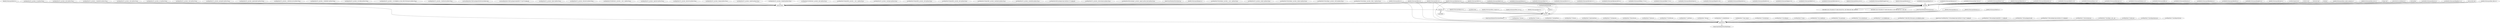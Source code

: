 digraph G {
	"/home/vinay/Desktop/SS/test/finalOutput"
	"python(5973)"
	"python(5973)" -> "/home/vinay/Desktop/SS/test/finalOutput"
	"python(5973)"
	"/lib/x86_64-linux-gnu/libc.so.6"
	"/lib/x86_64-linux-gnu/libc.so.6" -> "python(5973)"
	"python(5973)"
	"/lib/x86_64-linux-gnu/libpthread.so.0"
	"/lib/x86_64-linux-gnu/libpthread.so.0" -> "python(5973)"
	"python(5973)"
	"/lib/x86_64-linux-gnu/libdl.so.2"
	"/lib/x86_64-linux-gnu/libdl.so.2" -> "python(5973)"
	"python(5973)"
	"/lib/x86_64-linux-gnu/libutil.so.1"
	"/lib/x86_64-linux-gnu/libutil.so.1" -> "python(5973)"
	"python(5973)"
	"/lib/x86_64-linux-gnu/libz.so.1"
	"/lib/x86_64-linux-gnu/libz.so.1" -> "python(5973)"
	"python(5973)"
	"/lib/x86_64-linux-gnu/libm.so.6"
	"/lib/x86_64-linux-gnu/libm.so.6" -> "python(5973)"
	"python(5973)"
	"/usr/lib/python2.7/site.pyc"
	"/usr/lib/python2.7/site.pyc" -> "python(5973)"
	"python(5973)"
	"/usr/lib/python2.7/os.pyc"
	"/usr/lib/python2.7/os.pyc" -> "python(5973)"
	"python(5973)"
	"/usr/lib/python2.7/posixpath.pyc"
	"/usr/lib/python2.7/posixpath.pyc" -> "python(5973)"
	"python(5973)"
	"/usr/lib/python2.7/stat.pyc"
	"/usr/lib/python2.7/stat.pyc" -> "python(5973)"
	"python(5973)"
	"/usr/lib/python2.7/genericpath.pyc"
	"/usr/lib/python2.7/genericpath.pyc" -> "python(5973)"
	"python(5973)"
	"/usr/lib/python2.7/warnings.pyc"
	"/usr/lib/python2.7/warnings.pyc" -> "python(5973)"
	"python(5973)"
	"/usr/lib/python2.7/linecache.pyc"
	"/usr/lib/python2.7/linecache.pyc" -> "python(5973)"
	"python(5973)"
	"/usr/lib/python2.7/types.pyc"
	"/usr/lib/python2.7/types.pyc" -> "python(5973)"
	"python(5973)"
	"/usr/lib/python2.7/UserDict.pyc"
	"/usr/lib/python2.7/UserDict.pyc" -> "python(5973)"
	"python(5973)"
	"/usr/lib/python2.7/_abcoll.pyc"
	"/usr/lib/python2.7/_abcoll.pyc" -> "python(5973)"
	"python(5973)"
	"/usr/lib/python2.7/abc.pyc"
	"/usr/lib/python2.7/abc.pyc" -> "python(5973)"
	"python(5973)"
	"/usr/lib/python2.7/_weakrefset.pyc"
	"/usr/lib/python2.7/_weakrefset.pyc" -> "python(5973)"
	"python(5973)"
	"/usr/lib/python2.7/copy_reg.pyc"
	"/usr/lib/python2.7/copy_reg.pyc" -> "python(5973)"
	"python(5973)"
	"/usr/lib/python2.7/traceback.pyc"
	"/usr/lib/python2.7/traceback.pyc" -> "python(5973)"
	"python(5973)"
	"/usr/lib/python2.7/sysconfig.pyc"
	"/usr/lib/python2.7/sysconfig.pyc" -> "python(5973)"
	"python(5973)"
	"/usr/lib/python2.7/re.pyc"
	"/usr/lib/python2.7/re.pyc" -> "python(5973)"
	"python(5973)"
	"/usr/lib/python2.7/sre_compile.pyc"
	"/usr/lib/python2.7/sre_compile.pyc" -> "python(5973)"
	"python(5973)"
	"/usr/lib/python2.7/sre_parse.pyc"
	"/usr/lib/python2.7/sre_parse.pyc" -> "python(5973)"
	"python(5973)"
	"/usr/lib/python2.7/sre_constants.pyc"
	"/usr/lib/python2.7/sre_constants.pyc" -> "python(5973)"
	"python(5973)"
	"/usr/lib/python2.7/_sysconfigdata.pyc"
	"/usr/lib/python2.7/_sysconfigdata.pyc" -> "python(5973)"
	"python(5973)"
	"/usr/lib/python2.7/plat-x86_64-linux-gnu/_sysconfigdata_nd.pyc"
	"/usr/lib/python2.7/plat-x86_64-linux-gnu/_sysconfigdata_nd.pyc" -> "python(5973)"
	"python(5973)"
	"/home/vinay/.local/lib/python2.7/site-packages/zope.interface-5.4.0-py2.7-nspkg.pth"
	"/home/vinay/.local/lib/python2.7/site-packages/zope.interface-5.4.0-py2.7-nspkg.pth" -> "python(5973)"
	"python(5973)"
	"/usr/lib/python2.7/dist-packages/matplotlib-2.1.1-nspkg.pth"
	"/usr/lib/python2.7/dist-packages/matplotlib-2.1.1-nspkg.pth" -> "python(5973)"
	"python(5973)"
	"/usr/lib/python2.7/dist-packages/wx.pth"
	"/usr/lib/python2.7/dist-packages/wx.pth" -> "python(5973)"
	"python(5973)"
	"/usr/lib/python2.7/dist-packages/zope.interface-4.3.2-nspkg.pth"
	"/usr/lib/python2.7/dist-packages/zope.interface-4.3.2-nspkg.pth" -> "python(5973)"
	"python(5973)"
	"/usr/lib/python2.7/sitecustomize.pyc"
	"/usr/lib/python2.7/sitecustomize.pyc" -> "python(5973)"
	"python(5973)"
	"/usr/lib/python2.7/encodings/__init__.pyc"
	"/usr/lib/python2.7/encodings/__init__.pyc" -> "python(5973)"
	"python(5973)"
	"/usr/lib/python2.7/codecs.pyc"
	"/usr/lib/python2.7/codecs.pyc" -> "python(5973)"
	"python(5973)"
	"/usr/lib/python2.7/encodings/aliases.pyc"
	"/usr/lib/python2.7/encodings/aliases.pyc" -> "python(5973)"
	"python(5973)"
	"/usr/lib/python2.7/encodings/utf_8.pyc"
	"/usr/lib/python2.7/encodings/utf_8.pyc" -> "python(5973)"
	"python(5973)"
	"/home/vinay/Desktop/SS/test/inner/final.py"
	"/home/vinay/Desktop/SS/test/inner/final.py" -> "python(5973)"
	"/home/vinay/Desktop/SS/test/inner/final.py"
	"tar(5970)"
	"tar(5970)" -> "/home/vinay/Desktop/SS/test/inner/final.py"
	"tar(5970)"
	"/lib/x86_64-linux-gnu/libacl.so.1"
	"/lib/x86_64-linux-gnu/libacl.so.1" -> "tar(5970)"
	"tar(5970)"
	"/lib/x86_64-linux-gnu/libselinux.so.1"
	"/lib/x86_64-linux-gnu/libselinux.so.1" -> "tar(5970)"
	"tar(5970)"
	"/lib/x86_64-linux-gnu/libc.so.6"
	"/lib/x86_64-linux-gnu/libc.so.6" -> "tar(5970)"
	"tar(5970)"
	"/lib/x86_64-linux-gnu/libattr.so.1"
	"/lib/x86_64-linux-gnu/libattr.so.1" -> "tar(5970)"
	"tar(5970)"
	"/lib/x86_64-linux-gnu/libpcre.so.3"
	"/lib/x86_64-linux-gnu/libpcre.so.3" -> "tar(5970)"
	"tar(5970)"
	"/lib/x86_64-linux-gnu/libdl.so.2"
	"/lib/x86_64-linux-gnu/libdl.so.2" -> "tar(5970)"
	"tar(5970)"
	"/lib/x86_64-linux-gnu/libpthread.so.0"
	"/lib/x86_64-linux-gnu/libpthread.so.0" -> "tar(5970)"
	"tar(5970)"
	"/proc/filesystems"
	"/proc/filesystems" -> "tar(5970)"
	"tar(5970)"
	"/dev/pts/2"
	"/dev/pts/2" -> "tar(5970)"
	"tar(5970)"
	"/home/vinay/Desktop/SS/test/inner.tar.xz"
	"/home/vinay/Desktop/SS/test/inner.tar.xz" -> "tar(5970)"
	"tar(5970)"
	"/etc/nsswitch.conf"
	"/etc/nsswitch.conf" -> "tar(5970)"
	"tar(5970)"
	"/lib/x86_64-linux-gnu/libnss_compat.so.2"
	"/lib/x86_64-linux-gnu/libnss_compat.so.2" -> "tar(5970)"
	"tar(5970)"
	"/lib/x86_64-linux-gnu/libnss_nis.so.2"
	"/lib/x86_64-linux-gnu/libnss_nis.so.2" -> "tar(5970)"
	"tar(5970)"
	"/lib/x86_64-linux-gnu/libnsl.so.1"
	"/lib/x86_64-linux-gnu/libnsl.so.1" -> "tar(5970)"
	"tar(5970)"
	"/lib/x86_64-linux-gnu/libnss_files.so.2"
	"/lib/x86_64-linux-gnu/libnss_files.so.2" -> "tar(5970)"
	"tar(5970)"
	"tar(5971)"
	"tar(5971)" -> "tar(5970)"
	"/dev/pts/2"
	"bash(4886)"
	"bash(4886)" -> "/dev/pts/2"
	"/dev/pts/2"
	"curl(5965)"
	"curl(5965)" -> "/dev/pts/2"
	"/dev/pts/2"
	"python3(5963)"
	"python3(5963)" -> "/dev/pts/2"
	"/home/vinay/Desktop/SS/test/inner.tar.xz"
	"curl(5965)"
	"curl(5965)" -> "/home/vinay/Desktop/SS/test/inner.tar.xz"
	"tar(5971)"
	"/usr/share/locale/locale.alias"
	"/usr/share/locale/locale.alias" -> "tar(5971)"
	"bash(4886)"
	"/dev/pts/2"
	"/dev/pts/2" -> "bash(4886)"
	"curl(5965)"
	"/usr/lib/x86_64-linux-gnu/libcurl.so.4"
	"/usr/lib/x86_64-linux-gnu/libcurl.so.4" -> "curl(5965)"
	"curl(5965)"
	"/lib/x86_64-linux-gnu/libz.so.1"
	"/lib/x86_64-linux-gnu/libz.so.1" -> "curl(5965)"
	"curl(5965)"
	"/lib/x86_64-linux-gnu/libpthread.so.0"
	"/lib/x86_64-linux-gnu/libpthread.so.0" -> "curl(5965)"
	"curl(5965)"
	"/lib/x86_64-linux-gnu/libc.so.6"
	"/lib/x86_64-linux-gnu/libc.so.6" -> "curl(5965)"
	"curl(5965)"
	"/usr/lib/x86_64-linux-gnu/libnghttp2.so.14"
	"/usr/lib/x86_64-linux-gnu/libnghttp2.so.14" -> "curl(5965)"
	"curl(5965)"
	"/usr/lib/x86_64-linux-gnu/libidn2.so.0"
	"/usr/lib/x86_64-linux-gnu/libidn2.so.0" -> "curl(5965)"
	"curl(5965)"
	"/usr/lib/x86_64-linux-gnu/librtmp.so.1"
	"/usr/lib/x86_64-linux-gnu/librtmp.so.1" -> "curl(5965)"
	"curl(5965)"
	"/usr/lib/x86_64-linux-gnu/libpsl.so.5"
	"/usr/lib/x86_64-linux-gnu/libpsl.so.5" -> "curl(5965)"
	"curl(5965)"
	"/usr/lib/x86_64-linux-gnu/libssl.so.1.1"
	"/usr/lib/x86_64-linux-gnu/libssl.so.1.1" -> "curl(5965)"
	"curl(5965)"
	"/usr/lib/x86_64-linux-gnu/libcrypto.so.1.1"
	"/usr/lib/x86_64-linux-gnu/libcrypto.so.1.1" -> "curl(5965)"
	"curl(5965)"
	"/usr/lib/x86_64-linux-gnu/libgssapi_krb5.so.2"
	"/usr/lib/x86_64-linux-gnu/libgssapi_krb5.so.2" -> "curl(5965)"
	"curl(5965)"
	"/usr/lib/x86_64-linux-gnu/libldap_r-2.4.so.2"
	"/usr/lib/x86_64-linux-gnu/libldap_r-2.4.so.2" -> "curl(5965)"
	"curl(5965)"
	"/usr/lib/x86_64-linux-gnu/liblber-2.4.so.2"
	"/usr/lib/x86_64-linux-gnu/liblber-2.4.so.2" -> "curl(5965)"
	"curl(5965)"
	"/usr/lib/x86_64-linux-gnu/libunistring.so.2"
	"/usr/lib/x86_64-linux-gnu/libunistring.so.2" -> "curl(5965)"
	"curl(5965)"
	"/usr/lib/x86_64-linux-gnu/libgnutls.so.30"
	"/usr/lib/x86_64-linux-gnu/libgnutls.so.30" -> "curl(5965)"
	"curl(5965)"
	"/usr/lib/x86_64-linux-gnu/libhogweed.so.4"
	"/usr/lib/x86_64-linux-gnu/libhogweed.so.4" -> "curl(5965)"
	"curl(5965)"
	"/usr/lib/x86_64-linux-gnu/libnettle.so.6"
	"/usr/lib/x86_64-linux-gnu/libnettle.so.6" -> "curl(5965)"
	"curl(5965)"
	"/usr/lib/x86_64-linux-gnu/libgmp.so.10"
	"/usr/lib/x86_64-linux-gnu/libgmp.so.10" -> "curl(5965)"
	"curl(5965)"
	"/lib/x86_64-linux-gnu/libdl.so.2"
	"/lib/x86_64-linux-gnu/libdl.so.2" -> "curl(5965)"
	"curl(5965)"
	"/usr/lib/x86_64-linux-gnu/libkrb5.so.3"
	"/usr/lib/x86_64-linux-gnu/libkrb5.so.3" -> "curl(5965)"
	"curl(5965)"
	"/usr/lib/x86_64-linux-gnu/libk5crypto.so.3"
	"/usr/lib/x86_64-linux-gnu/libk5crypto.so.3" -> "curl(5965)"
	"curl(5965)"
	"/lib/x86_64-linux-gnu/libcom_err.so.2"
	"/lib/x86_64-linux-gnu/libcom_err.so.2" -> "curl(5965)"
	"curl(5965)"
	"/usr/lib/x86_64-linux-gnu/libkrb5support.so.0"
	"/usr/lib/x86_64-linux-gnu/libkrb5support.so.0" -> "curl(5965)"
	"curl(5965)"
	"/lib/x86_64-linux-gnu/libresolv.so.2"
	"/lib/x86_64-linux-gnu/libresolv.so.2" -> "curl(5965)"
	"curl(5965)"
	"/usr/lib/x86_64-linux-gnu/libsasl2.so.2"
	"/usr/lib/x86_64-linux-gnu/libsasl2.so.2" -> "curl(5965)"
	"curl(5965)"
	"/usr/lib/x86_64-linux-gnu/libgssapi.so.3"
	"/usr/lib/x86_64-linux-gnu/libgssapi.so.3" -> "curl(5965)"
	"curl(5965)"
	"/usr/lib/x86_64-linux-gnu/libp11-kit.so.0"
	"/usr/lib/x86_64-linux-gnu/libp11-kit.so.0" -> "curl(5965)"
	"curl(5965)"
	"/usr/lib/x86_64-linux-gnu/libtasn1.so.6"
	"/usr/lib/x86_64-linux-gnu/libtasn1.so.6" -> "curl(5965)"
	"curl(5965)"
	"/lib/x86_64-linux-gnu/libkeyutils.so.1"
	"/lib/x86_64-linux-gnu/libkeyutils.so.1" -> "curl(5965)"
	"curl(5965)"
	"/usr/lib/x86_64-linux-gnu/libheimntlm.so.0"
	"/usr/lib/x86_64-linux-gnu/libheimntlm.so.0" -> "curl(5965)"
	"curl(5965)"
	"/usr/lib/x86_64-linux-gnu/libkrb5.so.26"
	"/usr/lib/x86_64-linux-gnu/libkrb5.so.26" -> "curl(5965)"
	"curl(5965)"
	"/usr/lib/x86_64-linux-gnu/libasn1.so.8"
	"/usr/lib/x86_64-linux-gnu/libasn1.so.8" -> "curl(5965)"
	"curl(5965)"
	"/usr/lib/x86_64-linux-gnu/libhcrypto.so.4"
	"/usr/lib/x86_64-linux-gnu/libhcrypto.so.4" -> "curl(5965)"
	"curl(5965)"
	"/usr/lib/x86_64-linux-gnu/libroken.so.18"
	"/usr/lib/x86_64-linux-gnu/libroken.so.18" -> "curl(5965)"
	"curl(5965)"
	"/usr/lib/x86_64-linux-gnu/libffi.so.6"
	"/usr/lib/x86_64-linux-gnu/libffi.so.6" -> "curl(5965)"
	"curl(5965)"
	"/usr/lib/x86_64-linux-gnu/libwind.so.0"
	"/usr/lib/x86_64-linux-gnu/libwind.so.0" -> "curl(5965)"
	"curl(5965)"
	"/usr/lib/x86_64-linux-gnu/libheimbase.so.1"
	"/usr/lib/x86_64-linux-gnu/libheimbase.so.1" -> "curl(5965)"
	"curl(5965)"
	"/usr/lib/x86_64-linux-gnu/libhx509.so.5"
	"/usr/lib/x86_64-linux-gnu/libhx509.so.5" -> "curl(5965)"
	"curl(5965)"
	"/usr/lib/x86_64-linux-gnu/libsqlite3.so.0"
	"/usr/lib/x86_64-linux-gnu/libsqlite3.so.0" -> "curl(5965)"
	"curl(5965)"
	"/lib/x86_64-linux-gnu/libcrypt.so.1"
	"/lib/x86_64-linux-gnu/libcrypt.so.1" -> "curl(5965)"
	"curl(5965)"
	"/lib/x86_64-linux-gnu/libm.so.6"
	"/lib/x86_64-linux-gnu/libm.so.6" -> "curl(5965)"
	"curl(5965)"
	"/usr/lib/ssl/openssl.cnf"
	"/usr/lib/ssl/openssl.cnf" -> "curl(5965)"
	"python3(5963)"
	"/lib/x86_64-linux-gnu/libc.so.6"
	"/lib/x86_64-linux-gnu/libc.so.6" -> "python3(5963)"
	"python3(5963)"
	"/lib/x86_64-linux-gnu/libpthread.so.0"
	"/lib/x86_64-linux-gnu/libpthread.so.0" -> "python3(5963)"
	"python3(5963)"
	"/lib/x86_64-linux-gnu/libdl.so.2"
	"/lib/x86_64-linux-gnu/libdl.so.2" -> "python3(5963)"
	"python3(5963)"
	"/lib/x86_64-linux-gnu/libutil.so.1"
	"/lib/x86_64-linux-gnu/libutil.so.1" -> "python3(5963)"
	"python3(5963)"
	"/lib/x86_64-linux-gnu/libexpat.so.1"
	"/lib/x86_64-linux-gnu/libexpat.so.1" -> "python3(5963)"
	"python3(5963)"
	"/lib/x86_64-linux-gnu/libz.so.1"
	"/lib/x86_64-linux-gnu/libz.so.1" -> "python3(5963)"
	"python3(5963)"
	"/lib/x86_64-linux-gnu/libm.so.6"
	"/lib/x86_64-linux-gnu/libm.so.6" -> "python3(5963)"
	"python3(5963)"
	"/usr/lib/python3.6/encodings/__pycache__/__init__.cpython-36.pyc"
	"/usr/lib/python3.6/encodings/__pycache__/__init__.cpython-36.pyc" -> "python3(5963)"
	"python3(5963)"
	"/usr/lib/python3.6/__pycache__/codecs.cpython-36.pyc"
	"/usr/lib/python3.6/__pycache__/codecs.cpython-36.pyc" -> "python3(5963)"
	"python3(5963)"
	"/usr/lib/python3.6/encodings/__pycache__/aliases.cpython-36.pyc"
	"/usr/lib/python3.6/encodings/__pycache__/aliases.cpython-36.pyc" -> "python3(5963)"
	"python3(5963)"
	"/usr/lib/python3.6/encodings/__pycache__/utf_8.cpython-36.pyc"
	"/usr/lib/python3.6/encodings/__pycache__/utf_8.cpython-36.pyc" -> "python3(5963)"
	"python3(5963)"
	"/usr/lib/python3.6/encodings/__pycache__/latin_1.cpython-36.pyc"
	"/usr/lib/python3.6/encodings/__pycache__/latin_1.cpython-36.pyc" -> "python3(5963)"
	"python3(5963)"
	"/usr/lib/python3.6/__pycache__/io.cpython-36.pyc"
	"/usr/lib/python3.6/__pycache__/io.cpython-36.pyc" -> "python3(5963)"
	"python3(5963)"
	"/usr/lib/python3.6/__pycache__/abc.cpython-36.pyc"
	"/usr/lib/python3.6/__pycache__/abc.cpython-36.pyc" -> "python3(5963)"
	"python3(5963)"
	"/usr/lib/python3.6/__pycache__/_weakrefset.cpython-36.pyc"
	"/usr/lib/python3.6/__pycache__/_weakrefset.cpython-36.pyc" -> "python3(5963)"
	"python3(5963)"
	"/usr/lib/python3.6/__pycache__/site.cpython-36.pyc"
	"/usr/lib/python3.6/__pycache__/site.cpython-36.pyc" -> "python3(5963)"
	"python3(5963)"
	"/usr/lib/python3.6/__pycache__/os.cpython-36.pyc"
	"/usr/lib/python3.6/__pycache__/os.cpython-36.pyc" -> "python3(5963)"
	"python3(5963)"
	"/usr/lib/python3.6/__pycache__/stat.cpython-36.pyc"
	"/usr/lib/python3.6/__pycache__/stat.cpython-36.pyc" -> "python3(5963)"
	"python3(5963)"
	"/usr/lib/python3.6/__pycache__/posixpath.cpython-36.pyc"
	"/usr/lib/python3.6/__pycache__/posixpath.cpython-36.pyc" -> "python3(5963)"
	"python3(5963)"
	"/usr/lib/python3.6/__pycache__/genericpath.cpython-36.pyc"
	"/usr/lib/python3.6/__pycache__/genericpath.cpython-36.pyc" -> "python3(5963)"
	"python3(5963)"
	"/usr/lib/python3.6/__pycache__/_collections_abc.cpython-36.pyc"
	"/usr/lib/python3.6/__pycache__/_collections_abc.cpython-36.pyc" -> "python3(5963)"
	"python3(5963)"
	"/usr/lib/python3.6/__pycache__/_sitebuiltins.cpython-36.pyc"
	"/usr/lib/python3.6/__pycache__/_sitebuiltins.cpython-36.pyc" -> "python3(5963)"
	"python3(5963)"
	"/usr/lib/python3.6/__pycache__/sysconfig.cpython-36.pyc"
	"/usr/lib/python3.6/__pycache__/sysconfig.cpython-36.pyc" -> "python3(5963)"
	"python3(5963)"
	"/usr/lib/python3.6/__pycache__/_sysconfigdata_m_linux_x86_64-linux-gnu.cpython-36.pyc"
	"/usr/lib/python3.6/__pycache__/_sysconfigdata_m_linux_x86_64-linux-gnu.cpython-36.pyc" -> "python3(5963)"
	"python3(5963)"
	"/usr/lib/python3.6/__pycache__/_bootlocale.cpython-36.pyc"
	"/usr/lib/python3.6/__pycache__/_bootlocale.cpython-36.pyc" -> "python3(5963)"
	"python3(5963)"
	"/usr/local/lib/python3.6/dist-packages/distutils-precedence.pth"
	"/usr/local/lib/python3.6/dist-packages/distutils-precedence.pth" -> "python3(5963)"
	"python3(5963)"
	"/usr/local/lib/python3.6/dist-packages/matplotlib-3.3.4-py3.6-nspkg.pth"
	"/usr/local/lib/python3.6/dist-packages/matplotlib-3.3.4-py3.6-nspkg.pth" -> "python3(5963)"
	"python3(5963)"
	"/usr/lib/python3.6/__pycache__/types.cpython-36.pyc"
	"/usr/lib/python3.6/__pycache__/types.cpython-36.pyc" -> "python3(5963)"
	"python3(5963)"
	"/usr/lib/python3.6/__pycache__/functools.cpython-36.pyc"
	"/usr/lib/python3.6/__pycache__/functools.cpython-36.pyc" -> "python3(5963)"
	"python3(5963)"
	"/usr/lib/python3.6/collections/__pycache__/__init__.cpython-36.pyc"
	"/usr/lib/python3.6/collections/__pycache__/__init__.cpython-36.pyc" -> "python3(5963)"
	"python3(5963)"
	"/usr/lib/python3.6/__pycache__/operator.cpython-36.pyc"
	"/usr/lib/python3.6/__pycache__/operator.cpython-36.pyc" -> "python3(5963)"
	"python3(5963)"
	"/usr/lib/python3.6/__pycache__/keyword.cpython-36.pyc"
	"/usr/lib/python3.6/__pycache__/keyword.cpython-36.pyc" -> "python3(5963)"
	"python3(5963)"
	"/usr/lib/python3.6/__pycache__/heapq.cpython-36.pyc"
	"/usr/lib/python3.6/__pycache__/heapq.cpython-36.pyc" -> "python3(5963)"
	"python3(5963)"
	"/usr/lib/python3.6/__pycache__/reprlib.cpython-36.pyc"
	"/usr/lib/python3.6/__pycache__/reprlib.cpython-36.pyc" -> "python3(5963)"
	"python3(5963)"
	"/usr/lib/python3.6/__pycache__/weakref.cpython-36.pyc"
	"/usr/lib/python3.6/__pycache__/weakref.cpython-36.pyc" -> "python3(5963)"
	"python3(5963)"
	"/usr/lib/python3.6/collections/__pycache__/abc.cpython-36.pyc"
	"/usr/lib/python3.6/collections/__pycache__/abc.cpython-36.pyc" -> "python3(5963)"
	"python3(5963)"
	"/usr/lib/python3.6/importlib/__pycache__/__init__.cpython-36.pyc"
	"/usr/lib/python3.6/importlib/__pycache__/__init__.cpython-36.pyc" -> "python3(5963)"
	"python3(5963)"
	"/usr/lib/python3.6/__pycache__/warnings.cpython-36.pyc"
	"/usr/lib/python3.6/__pycache__/warnings.cpython-36.pyc" -> "python3(5963)"
	"python3(5963)"
	"/usr/lib/python3.6/importlib/__pycache__/util.cpython-36.pyc"
	"/usr/lib/python3.6/importlib/__pycache__/util.cpython-36.pyc" -> "python3(5963)"
	"python3(5963)"
	"/usr/lib/python3.6/importlib/__pycache__/abc.cpython-36.pyc"
	"/usr/lib/python3.6/importlib/__pycache__/abc.cpython-36.pyc" -> "python3(5963)"
	"python3(5963)"
	"/usr/lib/python3.6/importlib/__pycache__/machinery.cpython-36.pyc"
	"/usr/lib/python3.6/importlib/__pycache__/machinery.cpython-36.pyc" -> "python3(5963)"
	"python3(5963)"
	"/usr/lib/python3.6/__pycache__/contextlib.cpython-36.pyc"
	"/usr/lib/python3.6/__pycache__/contextlib.cpython-36.pyc" -> "python3(5963)"
	"python3(5963)"
	"/usr/lib/python3/dist-packages/zope.interface-4.3.2-nspkg.pth"
	"/usr/lib/python3/dist-packages/zope.interface-4.3.2-nspkg.pth" -> "python3(5963)"
	"python3(5963)"
	"/usr/lib/python3.6/__pycache__/sitecustomize.cpython-36.pyc"
	"/usr/lib/python3.6/__pycache__/sitecustomize.cpython-36.pyc" -> "python3(5963)"
	"python3(5963)"
	"/usr/lib/python3/dist-packages/__pycache__/apport_python_hook.cpython-36.pyc"
	"/usr/lib/python3/dist-packages/__pycache__/apport_python_hook.cpython-36.pyc" -> "python3(5963)"
	"python3(5963)"
	"/home/vinay/Desktop/SS/test/layer4.py"
	"/home/vinay/Desktop/SS/test/layer4.py" -> "python3(5963)"
	"curl(5965)"
	"/etc/nsswitch.conf"
	"/etc/nsswitch.conf" -> "curl(5965)"
	"curl(5965)"
	"/etc/host.conf"
	"/etc/host.conf" -> "curl(5965)"
	"curl(5965)"
	"/etc/resolv.conf"
	"/etc/resolv.conf" -> "curl(5965)"
	"curl(5965)"
	"/lib/x86_64-linux-gnu/libnss_files.so.2"
	"/lib/x86_64-linux-gnu/libnss_files.so.2" -> "curl(5965)"
	"curl(5965)"
	"/etc/hosts"
	"/etc/hosts" -> "curl(5965)"
	"curl(5965)"
	"/lib/x86_64-linux-gnu/libnss_mdns4_minimal.so.2"
	"/lib/x86_64-linux-gnu/libnss_mdns4_minimal.so.2" -> "curl(5965)"
	"curl(5965)"
	"/lib/x86_64-linux-gnu/libnss_dns.so.2"
	"/lib/x86_64-linux-gnu/libnss_dns.so.2" -> "curl(5965)"
	"curl(5965)"
	"/etc/gai.conf"
	"/etc/gai.conf" -> "curl(5965)"
	"curl(5965)"
	"/etc/ssl/certs/ca-certificates.crt"
	"/etc/ssl/certs/ca-certificates.crt" -> "curl(5965)"
	"curl(5965)"
	"2600-8800-1b18-c700-d400-b737-9e90-205d-59756->2607-f8b0-4007-809--200e-443"
	"2600-8800-1b18-c700-d400-b737-9e90-205d-59756->2607-f8b0-4007-809--200e-443" -> "curl(5965)"
	"curl(5965)"
	"/etc/localtime"
	"/etc/localtime" -> "curl(5965)"
	"curl(5965)"
	"2600-8800-1b18-c700-d400-b737-9e90-205d-48218->2607-f8b0-4007-817--2001-443"
	"2600-8800-1b18-c700-d400-b737-9e90-205d-48218->2607-f8b0-4007-817--2001-443" -> "curl(5965)"
	"2600-8800-1b18-c700-d400-b737-9e90-205d-59756->2607-f8b0-4007-809--200e-443"
	"curl(5965)"
	"curl(5965)" -> "2600-8800-1b18-c700-d400-b737-9e90-205d-59756->2607-f8b0-4007-809--200e-443"
	"2600-8800-1b18-c700-d400-b737-9e90-205d-48218->2607-f8b0-4007-817--2001-443"
	"curl(5965)"
	"curl(5965)" -> "2600-8800-1b18-c700-d400-b737-9e90-205d-48218->2607-f8b0-4007-817--2001-443"
}
